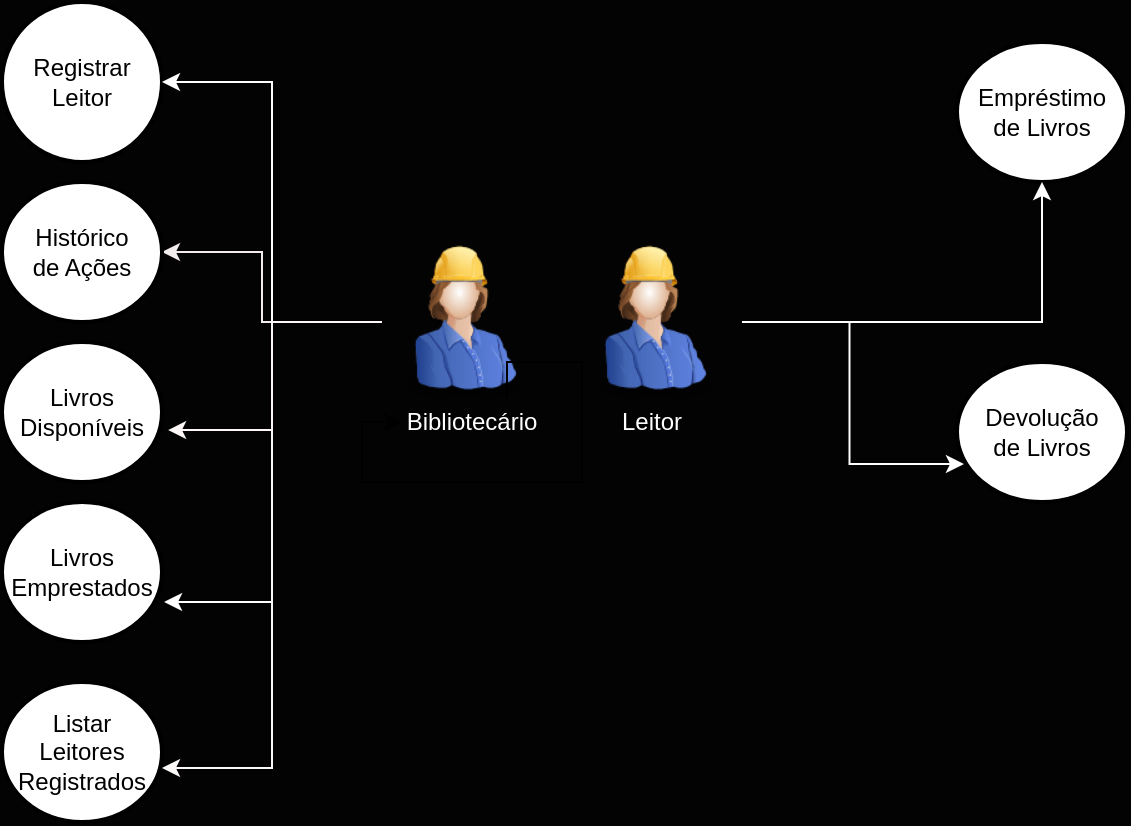 <mxfile version="21.7.2" type="device">
  <diagram name="Página-1" id="-x21Yi0QkFkRMxIUJ8O1">
    <mxGraphModel dx="880" dy="470" grid="1" gridSize="10" guides="1" tooltips="1" connect="1" arrows="1" fold="1" page="1" pageScale="1" pageWidth="827" pageHeight="1169" background="#030303" math="0" shadow="0">
      <root>
        <mxCell id="0" />
        <mxCell id="1" parent="0" />
        <mxCell id="3_xcx65u3ZCYnM6NNJk5-1" value="" style="strokeWidth=2;html=1;shape=mxgraph.flowchart.start_2;whiteSpace=wrap;" vertex="1" parent="1">
          <mxGeometry x="120" y="140" width="80" height="80" as="geometry" />
        </mxCell>
        <mxCell id="3_xcx65u3ZCYnM6NNJk5-2" value="" style="strokeWidth=2;html=1;shape=mxgraph.flowchart.start_2;whiteSpace=wrap;" vertex="1" parent="1">
          <mxGeometry x="597.5" y="160" width="85" height="70" as="geometry" />
        </mxCell>
        <mxCell id="3_xcx65u3ZCYnM6NNJk5-3" value="" style="strokeWidth=2;html=1;shape=mxgraph.flowchart.start_2;whiteSpace=wrap;" vertex="1" parent="1">
          <mxGeometry x="120" y="480" width="80" height="70" as="geometry" />
        </mxCell>
        <mxCell id="3_xcx65u3ZCYnM6NNJk5-37" style="edgeStyle=orthogonalEdgeStyle;rounded=0;orthogonalLoop=1;jettySize=auto;html=1;entryX=1;entryY=0.5;entryDx=0;entryDy=0;entryPerimeter=0;strokeColor=#FFFFFF;" edge="1" parent="1" source="3_xcx65u3ZCYnM6NNJk5-5" target="3_xcx65u3ZCYnM6NNJk5-1">
          <mxGeometry relative="1" as="geometry" />
        </mxCell>
        <mxCell id="3_xcx65u3ZCYnM6NNJk5-39" style="edgeStyle=orthogonalEdgeStyle;rounded=0;orthogonalLoop=1;jettySize=auto;html=1;strokeColor=#f3ecec;entryX=1;entryY=0.5;entryDx=0;entryDy=0;entryPerimeter=0;" edge="1" parent="1">
          <mxGeometry relative="1" as="geometry">
            <mxPoint x="310" y="300" as="sourcePoint" />
            <mxPoint x="200" y="265" as="targetPoint" />
            <Array as="points">
              <mxPoint x="250" y="300" />
              <mxPoint x="250" y="265" />
            </Array>
          </mxGeometry>
        </mxCell>
        <mxCell id="3_xcx65u3ZCYnM6NNJk5-42" style="edgeStyle=orthogonalEdgeStyle;rounded=0;orthogonalLoop=1;jettySize=auto;html=1;entryX=1.013;entryY=0.714;entryDx=0;entryDy=0;entryPerimeter=0;strokeColor=#FFFFFF;" edge="1" parent="1" source="3_xcx65u3ZCYnM6NNJk5-5" target="3_xcx65u3ZCYnM6NNJk5-16">
          <mxGeometry relative="1" as="geometry" />
        </mxCell>
        <mxCell id="3_xcx65u3ZCYnM6NNJk5-43" style="edgeStyle=orthogonalEdgeStyle;rounded=0;orthogonalLoop=1;jettySize=auto;html=1;entryX=1;entryY=0.614;entryDx=0;entryDy=0;entryPerimeter=0;strokeColor=#fcf8f8;" edge="1" parent="1" source="3_xcx65u3ZCYnM6NNJk5-5" target="3_xcx65u3ZCYnM6NNJk5-3">
          <mxGeometry relative="1" as="geometry" />
        </mxCell>
        <mxCell id="3_xcx65u3ZCYnM6NNJk5-44" style="edgeStyle=orthogonalEdgeStyle;rounded=0;orthogonalLoop=1;jettySize=auto;html=1;entryX=1.038;entryY=0.629;entryDx=0;entryDy=0;entryPerimeter=0;strokeColor=#fdf7f7;" edge="1" parent="1" source="3_xcx65u3ZCYnM6NNJk5-5" target="3_xcx65u3ZCYnM6NNJk5-15">
          <mxGeometry relative="1" as="geometry">
            <Array as="points">
              <mxPoint x="255" y="300" />
              <mxPoint x="255" y="354" />
            </Array>
          </mxGeometry>
        </mxCell>
        <mxCell id="3_xcx65u3ZCYnM6NNJk5-5" value="" style="image;html=1;image=img/lib/clip_art/people/Construction_Worker_Woman_128x128.png" vertex="1" parent="1">
          <mxGeometry x="310" y="260" width="80" height="80" as="geometry" />
        </mxCell>
        <mxCell id="3_xcx65u3ZCYnM6NNJk5-32" style="edgeStyle=orthogonalEdgeStyle;rounded=0;orthogonalLoop=1;jettySize=auto;html=1;entryX=0.5;entryY=1;entryDx=0;entryDy=0;entryPerimeter=0;strokeColor=#FFFFFF;" edge="1" parent="1" source="3_xcx65u3ZCYnM6NNJk5-6" target="3_xcx65u3ZCYnM6NNJk5-2">
          <mxGeometry relative="1" as="geometry" />
        </mxCell>
        <mxCell id="3_xcx65u3ZCYnM6NNJk5-35" style="edgeStyle=orthogonalEdgeStyle;rounded=0;orthogonalLoop=1;jettySize=auto;html=1;entryX=0.041;entryY=0.729;entryDx=0;entryDy=0;entryPerimeter=0;strokeColor=#FFFFFF;" edge="1" parent="1" source="3_xcx65u3ZCYnM6NNJk5-6" target="3_xcx65u3ZCYnM6NNJk5-19">
          <mxGeometry relative="1" as="geometry" />
        </mxCell>
        <mxCell id="3_xcx65u3ZCYnM6NNJk5-6" value="" style="image;html=1;image=img/lib/clip_art/people/Construction_Worker_Woman_128x128.png;imageBorder=none;" vertex="1" parent="1">
          <mxGeometry x="400" y="260" width="90" height="80" as="geometry" />
        </mxCell>
        <mxCell id="3_xcx65u3ZCYnM6NNJk5-8" value="Leitor" style="text;html=1;align=center;verticalAlign=middle;whiteSpace=wrap;rounded=0;fontColor=#FFFFFF;" vertex="1" parent="1">
          <mxGeometry x="415" y="335" width="60" height="30" as="geometry" />
        </mxCell>
        <mxCell id="3_xcx65u3ZCYnM6NNJk5-9" value="Bibliotecário" style="text;html=1;align=center;verticalAlign=middle;whiteSpace=wrap;rounded=0;fontColor=#FFFFFF;" vertex="1" parent="1">
          <mxGeometry x="320" y="340" width="70" height="20" as="geometry" />
        </mxCell>
        <mxCell id="3_xcx65u3ZCYnM6NNJk5-10" value="Empréstimo de Livros" style="text;html=1;strokeColor=none;fillColor=none;align=center;verticalAlign=middle;whiteSpace=wrap;rounded=0;" vertex="1" parent="1">
          <mxGeometry x="610" y="180" width="60" height="30" as="geometry" />
        </mxCell>
        <mxCell id="3_xcx65u3ZCYnM6NNJk5-11" value="Registrar Leitor" style="text;html=1;strokeColor=none;fillColor=none;align=center;verticalAlign=middle;whiteSpace=wrap;rounded=0;" vertex="1" parent="1">
          <mxGeometry x="130" y="165" width="60" height="30" as="geometry" />
        </mxCell>
        <mxCell id="3_xcx65u3ZCYnM6NNJk5-12" value="Listar Leitores Registrados" style="text;html=1;strokeColor=none;fillColor=none;align=center;verticalAlign=middle;whiteSpace=wrap;rounded=0;" vertex="1" parent="1">
          <mxGeometry x="130" y="500" width="60" height="30" as="geometry" />
        </mxCell>
        <mxCell id="3_xcx65u3ZCYnM6NNJk5-13" value="" style="strokeWidth=2;html=1;shape=mxgraph.flowchart.start_2;whiteSpace=wrap;" vertex="1" parent="1">
          <mxGeometry x="120" y="230" width="80" height="70" as="geometry" />
        </mxCell>
        <mxCell id="3_xcx65u3ZCYnM6NNJk5-15" value="" style="strokeWidth=2;html=1;shape=mxgraph.flowchart.start_2;whiteSpace=wrap;" vertex="1" parent="1">
          <mxGeometry x="120" y="310" width="80" height="70" as="geometry" />
        </mxCell>
        <mxCell id="3_xcx65u3ZCYnM6NNJk5-16" value="" style="strokeWidth=2;html=1;shape=mxgraph.flowchart.start_2;whiteSpace=wrap;" vertex="1" parent="1">
          <mxGeometry x="120" y="390" width="80" height="70" as="geometry" />
        </mxCell>
        <mxCell id="3_xcx65u3ZCYnM6NNJk5-17" value="Livros Emprestados" style="text;html=1;strokeColor=none;fillColor=none;align=center;verticalAlign=middle;whiteSpace=wrap;rounded=0;" vertex="1" parent="1">
          <mxGeometry x="130" y="410" width="60" height="30" as="geometry" />
        </mxCell>
        <mxCell id="3_xcx65u3ZCYnM6NNJk5-18" value="Livros Disponíveis" style="text;html=1;strokeColor=none;fillColor=none;align=center;verticalAlign=middle;whiteSpace=wrap;rounded=0;" vertex="1" parent="1">
          <mxGeometry x="130" y="330" width="60" height="30" as="geometry" />
        </mxCell>
        <mxCell id="3_xcx65u3ZCYnM6NNJk5-19" value="" style="strokeWidth=2;html=1;shape=mxgraph.flowchart.start_2;whiteSpace=wrap;" vertex="1" parent="1">
          <mxGeometry x="597.5" y="320" width="85" height="70" as="geometry" />
        </mxCell>
        <mxCell id="3_xcx65u3ZCYnM6NNJk5-20" value="Histórico de Ações" style="text;html=1;strokeColor=none;fillColor=none;align=center;verticalAlign=middle;whiteSpace=wrap;rounded=0;" vertex="1" parent="1">
          <mxGeometry x="130" y="250" width="60" height="30" as="geometry" />
        </mxCell>
        <mxCell id="3_xcx65u3ZCYnM6NNJk5-29" style="edgeStyle=orthogonalEdgeStyle;rounded=0;orthogonalLoop=1;jettySize=auto;html=1;exitX=0.75;exitY=0;exitDx=0;exitDy=0;entryX=0;entryY=0.5;entryDx=0;entryDy=0;" edge="1" parent="1" source="3_xcx65u3ZCYnM6NNJk5-9" target="3_xcx65u3ZCYnM6NNJk5-9">
          <mxGeometry relative="1" as="geometry" />
        </mxCell>
        <mxCell id="3_xcx65u3ZCYnM6NNJk5-30" value="Devolução de Livros" style="text;html=1;strokeColor=none;fillColor=none;align=center;verticalAlign=middle;whiteSpace=wrap;rounded=0;" vertex="1" parent="1">
          <mxGeometry x="610" y="340" width="60" height="30" as="geometry" />
        </mxCell>
      </root>
    </mxGraphModel>
  </diagram>
</mxfile>
